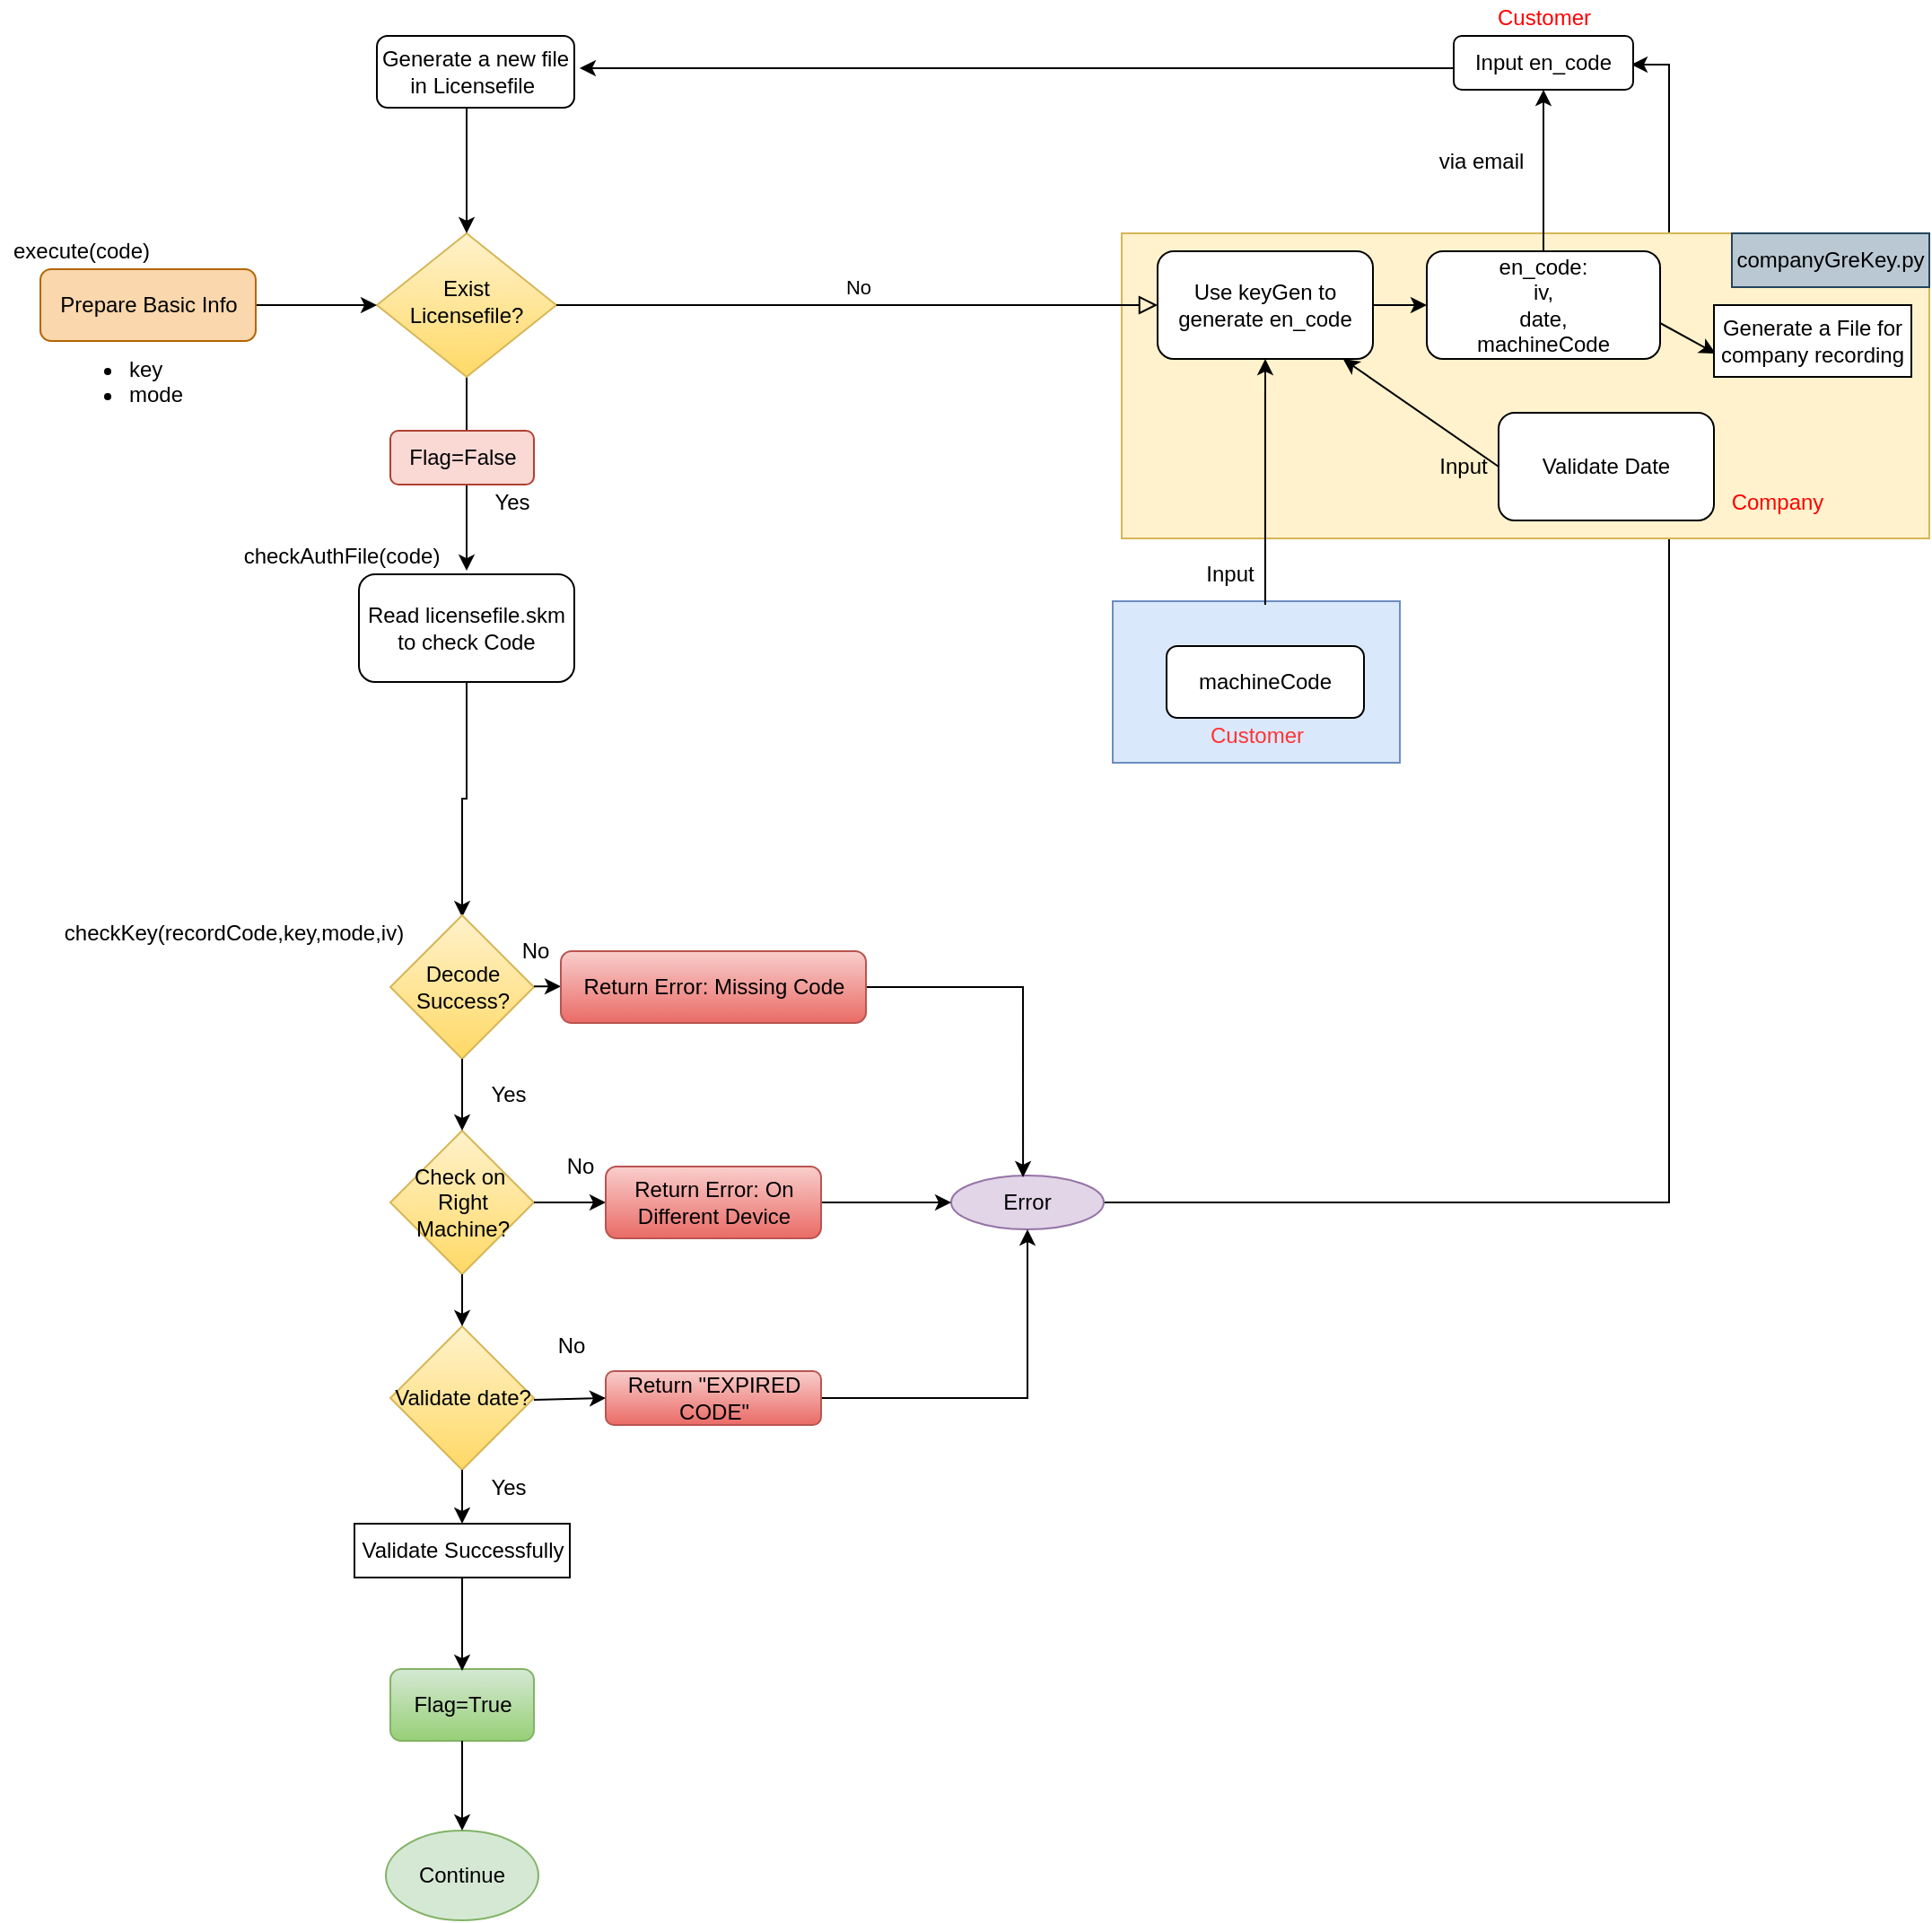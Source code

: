 <mxfile version="14.5.4" type="github">
  <diagram id="C5RBs43oDa-KdzZeNtuy" name="Page-1">
    <mxGraphModel dx="2177" dy="1938" grid="1" gridSize="10" guides="1" tooltips="1" connect="0" arrows="1" fold="1" page="1" pageScale="1" pageWidth="827" pageHeight="1169" math="0" shadow="0">
      <root>
        <mxCell id="WIyWlLk6GJQsqaUBKTNV-0" />
        <mxCell id="WIyWlLk6GJQsqaUBKTNV-1" parent="WIyWlLk6GJQsqaUBKTNV-0" />
        <mxCell id="STw9jKMT_5khMZ_rL5fU-28" style="edgeStyle=orthogonalEdgeStyle;rounded=0;orthogonalLoop=1;jettySize=auto;html=1;fontColor=#000000;entryX=0.5;entryY=-0.033;entryDx=0;entryDy=0;entryPerimeter=0;" edge="1" parent="WIyWlLk6GJQsqaUBKTNV-1" source="WIyWlLk6GJQsqaUBKTNV-6" target="jjlgMuqm8_raB_bd8EMO-87">
          <mxGeometry relative="1" as="geometry">
            <mxPoint x="220" y="390" as="targetPoint" />
          </mxGeometry>
        </mxCell>
        <mxCell id="WIyWlLk6GJQsqaUBKTNV-6" value="Exist Licensefile?" style="rhombus;whiteSpace=wrap;html=1;shadow=0;fontFamily=Helvetica;fontSize=12;align=center;strokeWidth=1;spacing=6;spacingTop=-4;gradientColor=#ffd966;fillColor=#fff2cc;strokeColor=#d6b656;" parent="WIyWlLk6GJQsqaUBKTNV-1" vertex="1">
          <mxGeometry x="170" y="60" width="100" height="80" as="geometry" />
        </mxCell>
        <mxCell id="STw9jKMT_5khMZ_rL5fU-60" value="" style="edgeStyle=orthogonalEdgeStyle;rounded=0;orthogonalLoop=1;jettySize=auto;html=1;fontColor=#000000;" edge="1" parent="WIyWlLk6GJQsqaUBKTNV-1" source="jjlgMuqm8_raB_bd8EMO-1" target="WIyWlLk6GJQsqaUBKTNV-6">
          <mxGeometry relative="1" as="geometry" />
        </mxCell>
        <mxCell id="jjlgMuqm8_raB_bd8EMO-1" value="Prepare Basic Info" style="rounded=1;whiteSpace=wrap;html=1;fillColor=#fad7ac;strokeColor=#b46504;" parent="WIyWlLk6GJQsqaUBKTNV-1" vertex="1">
          <mxGeometry x="-17.5" y="80" width="120" height="40" as="geometry" />
        </mxCell>
        <mxCell id="jjlgMuqm8_raB_bd8EMO-12" style="edgeStyle=orthogonalEdgeStyle;rounded=0;orthogonalLoop=1;jettySize=auto;html=1;" parent="WIyWlLk6GJQsqaUBKTNV-1" source="jjlgMuqm8_raB_bd8EMO-5" target="WIyWlLk6GJQsqaUBKTNV-6" edge="1">
          <mxGeometry relative="1" as="geometry">
            <Array as="points">
              <mxPoint x="220" y="30" />
            </Array>
          </mxGeometry>
        </mxCell>
        <mxCell id="jjlgMuqm8_raB_bd8EMO-8" value="&lt;div&gt;&lt;br&gt;&lt;/div&gt;&lt;ul&gt;&lt;li&gt;key&lt;/li&gt;&lt;li&gt;mode&lt;/li&gt;&lt;/ul&gt;" style="text;strokeColor=none;fillColor=none;html=1;whiteSpace=wrap;verticalAlign=middle;overflow=hidden;" parent="WIyWlLk6GJQsqaUBKTNV-1" vertex="1">
          <mxGeometry x="-10" y="100" width="102.5" height="70" as="geometry" />
        </mxCell>
        <mxCell id="jjlgMuqm8_raB_bd8EMO-67" style="edgeStyle=orthogonalEdgeStyle;rounded=0;orthogonalLoop=1;jettySize=auto;html=1;exitX=0.5;exitY=1;exitDx=0;exitDy=0;" parent="WIyWlLk6GJQsqaUBKTNV-1" source="jjlgMuqm8_raB_bd8EMO-1" target="jjlgMuqm8_raB_bd8EMO-1" edge="1">
          <mxGeometry relative="1" as="geometry" />
        </mxCell>
        <mxCell id="jjlgMuqm8_raB_bd8EMO-86" value="checkAuthFile(code)" style="text;html=1;align=center;verticalAlign=middle;resizable=0;points=[];autosize=1;" parent="WIyWlLk6GJQsqaUBKTNV-1" vertex="1">
          <mxGeometry x="90" y="230" width="120" height="20" as="geometry" />
        </mxCell>
        <mxCell id="STw9jKMT_5khMZ_rL5fU-31" style="edgeStyle=orthogonalEdgeStyle;rounded=0;orthogonalLoop=1;jettySize=auto;html=1;fontColor=#000000;entryX=0.5;entryY=0.013;entryDx=0;entryDy=0;entryPerimeter=0;" edge="1" parent="WIyWlLk6GJQsqaUBKTNV-1" source="jjlgMuqm8_raB_bd8EMO-87" target="jjlgMuqm8_raB_bd8EMO-42">
          <mxGeometry relative="1" as="geometry">
            <mxPoint x="220" y="630" as="targetPoint" />
          </mxGeometry>
        </mxCell>
        <mxCell id="jjlgMuqm8_raB_bd8EMO-87" value="Read licensefile.skm to check Code" style="rounded=1;whiteSpace=wrap;html=1;" parent="WIyWlLk6GJQsqaUBKTNV-1" vertex="1">
          <mxGeometry x="160" y="250" width="120" height="60" as="geometry" />
        </mxCell>
        <mxCell id="STw9jKMT_5khMZ_rL5fU-27" style="edgeStyle=orthogonalEdgeStyle;rounded=0;orthogonalLoop=1;jettySize=auto;html=1;entryX=1.027;entryY=0.45;entryDx=0;entryDy=0;entryPerimeter=0;fontColor=#000000;" edge="1" parent="WIyWlLk6GJQsqaUBKTNV-1" source="STw9jKMT_5khMZ_rL5fU-24" target="jjlgMuqm8_raB_bd8EMO-5">
          <mxGeometry relative="1" as="geometry">
            <Array as="points">
              <mxPoint x="510" y="-32" />
              <mxPoint x="510" y="-32" />
            </Array>
          </mxGeometry>
        </mxCell>
        <mxCell id="jjlgMuqm8_raB_bd8EMO-5" value="Generate a new file in Licensefile&amp;nbsp;" style="rounded=1;whiteSpace=wrap;html=1;" parent="WIyWlLk6GJQsqaUBKTNV-1" vertex="1">
          <mxGeometry x="170" y="-50" width="110" height="40" as="geometry" />
        </mxCell>
        <mxCell id="STw9jKMT_5khMZ_rL5fU-40" value="Flag=False" style="rounded=1;whiteSpace=wrap;html=1;fillColor=#fad9d5;strokeColor=#ae4132;" vertex="1" parent="WIyWlLk6GJQsqaUBKTNV-1">
          <mxGeometry x="177.5" y="170" width="80" height="30" as="geometry" />
        </mxCell>
        <mxCell id="STw9jKMT_5khMZ_rL5fU-41" value="Yes" style="text;html=1;align=center;verticalAlign=middle;resizable=0;points=[];autosize=1;fontColor=#000000;" vertex="1" parent="WIyWlLk6GJQsqaUBKTNV-1">
          <mxGeometry x="225" y="200" width="40" height="20" as="geometry" />
        </mxCell>
        <mxCell id="jjlgMuqm8_raB_bd8EMO-42" value="Decode&lt;br&gt;Success?" style="rhombus;whiteSpace=wrap;html=1;gradientColor=#ffd966;fillColor=#fff2cc;strokeColor=#d6b656;" parent="WIyWlLk6GJQsqaUBKTNV-1" vertex="1">
          <mxGeometry x="177.5" y="440" width="80" height="80" as="geometry" />
        </mxCell>
        <mxCell id="jjlgMuqm8_raB_bd8EMO-43" value="Validate date?" style="rhombus;whiteSpace=wrap;html=1;gradientColor=#ffd966;fillColor=#fff2cc;strokeColor=#d6b656;" parent="WIyWlLk6GJQsqaUBKTNV-1" vertex="1">
          <mxGeometry x="177.5" y="669" width="80" height="80" as="geometry" />
        </mxCell>
        <mxCell id="jjlgMuqm8_raB_bd8EMO-46" value="Validate Successfully" style="whiteSpace=wrap;html=1;" parent="WIyWlLk6GJQsqaUBKTNV-1" vertex="1">
          <mxGeometry x="157.5" y="779" width="120" height="30" as="geometry" />
        </mxCell>
        <mxCell id="jjlgMuqm8_raB_bd8EMO-50" value="Yes" style="text;html=1;align=center;verticalAlign=middle;resizable=0;points=[];autosize=1;" parent="WIyWlLk6GJQsqaUBKTNV-1" vertex="1">
          <mxGeometry x="222.5" y="530" width="40" height="20" as="geometry" />
        </mxCell>
        <mxCell id="jjlgMuqm8_raB_bd8EMO-52" value="Yes" style="text;html=1;align=center;verticalAlign=middle;resizable=0;points=[];autosize=1;" parent="WIyWlLk6GJQsqaUBKTNV-1" vertex="1">
          <mxGeometry x="222.5" y="749" width="40" height="20" as="geometry" />
        </mxCell>
        <mxCell id="STw9jKMT_5khMZ_rL5fU-57" style="edgeStyle=orthogonalEdgeStyle;rounded=0;orthogonalLoop=1;jettySize=auto;html=1;entryX=0.99;entryY=0.533;entryDx=0;entryDy=0;entryPerimeter=0;fontColor=#000000;" edge="1" parent="WIyWlLk6GJQsqaUBKTNV-1" source="jjlgMuqm8_raB_bd8EMO-53" target="STw9jKMT_5khMZ_rL5fU-24">
          <mxGeometry relative="1" as="geometry" />
        </mxCell>
        <mxCell id="jjlgMuqm8_raB_bd8EMO-53" value="Error" style="ellipse;whiteSpace=wrap;html=1;fillColor=#e1d5e7;strokeColor=#9673a6;" parent="WIyWlLk6GJQsqaUBKTNV-1" vertex="1">
          <mxGeometry x="490" y="585" width="85" height="30" as="geometry" />
        </mxCell>
        <mxCell id="jjlgMuqm8_raB_bd8EMO-62" value="No" style="text;html=1;align=center;verticalAlign=middle;resizable=0;points=[];autosize=1;" parent="WIyWlLk6GJQsqaUBKTNV-1" vertex="1">
          <mxGeometry x="242.5" y="450" width="30" height="20" as="geometry" />
        </mxCell>
        <mxCell id="jjlgMuqm8_raB_bd8EMO-73" value="Check on&amp;nbsp; Right Machine?" style="rhombus;whiteSpace=wrap;html=1;gradientColor=#ffd966;fillColor=#fff2cc;strokeColor=#d6b656;" parent="WIyWlLk6GJQsqaUBKTNV-1" vertex="1">
          <mxGeometry x="177.5" y="560" width="80" height="80" as="geometry" />
        </mxCell>
        <mxCell id="jjlgMuqm8_raB_bd8EMO-75" value="" style="endArrow=classic;html=1;exitX=1;exitY=0.5;exitDx=0;exitDy=0;" parent="WIyWlLk6GJQsqaUBKTNV-1" source="jjlgMuqm8_raB_bd8EMO-73" edge="1">
          <mxGeometry x="-10" y="440" width="50" height="50" as="geometry">
            <mxPoint x="263.5" y="600" as="sourcePoint" />
            <mxPoint x="297.5" y="600" as="targetPoint" />
          </mxGeometry>
        </mxCell>
        <mxCell id="jjlgMuqm8_raB_bd8EMO-76" value="No" style="text;html=1;align=center;verticalAlign=middle;resizable=0;points=[];autosize=1;" parent="WIyWlLk6GJQsqaUBKTNV-1" vertex="1">
          <mxGeometry x="267.5" y="570" width="30" height="20" as="geometry" />
        </mxCell>
        <mxCell id="STw9jKMT_5khMZ_rL5fU-55" value="" style="edgeStyle=orthogonalEdgeStyle;rounded=0;orthogonalLoop=1;jettySize=auto;html=1;fontColor=#000000;" edge="1" parent="WIyWlLk6GJQsqaUBKTNV-1" source="jjlgMuqm8_raB_bd8EMO-83" target="jjlgMuqm8_raB_bd8EMO-53">
          <mxGeometry relative="1" as="geometry" />
        </mxCell>
        <mxCell id="jjlgMuqm8_raB_bd8EMO-83" value="Return Error: On Different Device" style="rounded=1;whiteSpace=wrap;html=1;gradientColor=#ea6b66;fillColor=#f8cecc;strokeColor=#b85450;" parent="WIyWlLk6GJQsqaUBKTNV-1" vertex="1">
          <mxGeometry x="297.5" y="580" width="120" height="40" as="geometry" />
        </mxCell>
        <mxCell id="jjlgMuqm8_raB_bd8EMO-92" value="checkKey(recordCode,key,mode,iv)" style="text;html=1;align=center;verticalAlign=middle;resizable=0;points=[];autosize=1;" parent="WIyWlLk6GJQsqaUBKTNV-1" vertex="1">
          <mxGeometry x="-10" y="440" width="200" height="20" as="geometry" />
        </mxCell>
        <mxCell id="STw9jKMT_5khMZ_rL5fU-53" style="edgeStyle=orthogonalEdgeStyle;rounded=0;orthogonalLoop=1;jettySize=auto;html=1;fontColor=#000000;" edge="1" parent="WIyWlLk6GJQsqaUBKTNV-1" source="jjlgMuqm8_raB_bd8EMO-95" target="jjlgMuqm8_raB_bd8EMO-53">
          <mxGeometry relative="1" as="geometry" />
        </mxCell>
        <mxCell id="jjlgMuqm8_raB_bd8EMO-95" value="Return &quot;EXPIRED CODE&quot;" style="rounded=1;whiteSpace=wrap;html=1;gradientColor=#ea6b66;fillColor=#f8cecc;strokeColor=#b85450;" parent="WIyWlLk6GJQsqaUBKTNV-1" vertex="1">
          <mxGeometry x="297.5" y="694" width="120" height="30" as="geometry" />
        </mxCell>
        <mxCell id="jjlgMuqm8_raB_bd8EMO-96" value="" style="endArrow=classic;html=1;entryX=0.5;entryY=0;entryDx=0;entryDy=0;" parent="WIyWlLk6GJQsqaUBKTNV-1" target="jjlgMuqm8_raB_bd8EMO-46" edge="1">
          <mxGeometry x="-10" y="440" width="50" height="50" as="geometry">
            <mxPoint x="217.5" y="749" as="sourcePoint" />
            <mxPoint x="267.5" y="699" as="targetPoint" />
          </mxGeometry>
        </mxCell>
        <mxCell id="jjlgMuqm8_raB_bd8EMO-97" value="" style="endArrow=classic;html=1;entryX=0;entryY=0.5;entryDx=0;entryDy=0;" parent="WIyWlLk6GJQsqaUBKTNV-1" target="jjlgMuqm8_raB_bd8EMO-95" edge="1">
          <mxGeometry x="-10" y="440" width="50" height="50" as="geometry">
            <mxPoint x="257.5" y="710" as="sourcePoint" />
            <mxPoint x="307.5" y="660" as="targetPoint" />
          </mxGeometry>
        </mxCell>
        <mxCell id="jjlgMuqm8_raB_bd8EMO-98" value="" style="endArrow=classic;html=1;entryX=0.5;entryY=0;entryDx=0;entryDy=0;" parent="WIyWlLk6GJQsqaUBKTNV-1" target="jjlgMuqm8_raB_bd8EMO-73" edge="1">
          <mxGeometry x="-10" y="440" width="50" height="50" as="geometry">
            <mxPoint x="217.5" y="520" as="sourcePoint" />
            <mxPoint x="267.5" y="470" as="targetPoint" />
          </mxGeometry>
        </mxCell>
        <mxCell id="jjlgMuqm8_raB_bd8EMO-99" value="" style="endArrow=classic;html=1;entryX=0.5;entryY=0;entryDx=0;entryDy=0;" parent="WIyWlLk6GJQsqaUBKTNV-1" target="jjlgMuqm8_raB_bd8EMO-43" edge="1">
          <mxGeometry x="-10" y="440" width="50" height="50" as="geometry">
            <mxPoint x="217.5" y="640" as="sourcePoint" />
            <mxPoint x="267.5" y="590" as="targetPoint" />
          </mxGeometry>
        </mxCell>
        <mxCell id="STw9jKMT_5khMZ_rL5fU-34" value="" style="endArrow=classic;html=1;" edge="1" parent="WIyWlLk6GJQsqaUBKTNV-1" target="STw9jKMT_5khMZ_rL5fU-33">
          <mxGeometry x="-10" y="440" width="50" height="50" as="geometry">
            <mxPoint x="257.5" y="479.58" as="sourcePoint" />
            <mxPoint x="477.5" y="480" as="targetPoint" />
            <Array as="points" />
          </mxGeometry>
        </mxCell>
        <mxCell id="STw9jKMT_5khMZ_rL5fU-56" style="edgeStyle=orthogonalEdgeStyle;rounded=0;orthogonalLoop=1;jettySize=auto;html=1;fontColor=#000000;entryX=0.471;entryY=0.033;entryDx=0;entryDy=0;entryPerimeter=0;" edge="1" parent="WIyWlLk6GJQsqaUBKTNV-1" source="STw9jKMT_5khMZ_rL5fU-33" target="jjlgMuqm8_raB_bd8EMO-53">
          <mxGeometry relative="1" as="geometry">
            <mxPoint x="530" y="580" as="targetPoint" />
          </mxGeometry>
        </mxCell>
        <mxCell id="STw9jKMT_5khMZ_rL5fU-33" value="Return Error: Missing Code" style="rounded=1;whiteSpace=wrap;html=1;gradientColor=#ea6b66;fillColor=#f8cecc;strokeColor=#b85450;" vertex="1" parent="WIyWlLk6GJQsqaUBKTNV-1">
          <mxGeometry x="272.5" y="460" width="170" height="40" as="geometry" />
        </mxCell>
        <mxCell id="STw9jKMT_5khMZ_rL5fU-35" value="Flag=True" style="rounded=1;whiteSpace=wrap;html=1;fillColor=#d5e8d4;strokeColor=#82b366;gradientColor=#97d077;" vertex="1" parent="WIyWlLk6GJQsqaUBKTNV-1">
          <mxGeometry x="177.5" y="860" width="80" height="40" as="geometry" />
        </mxCell>
        <mxCell id="STw9jKMT_5khMZ_rL5fU-36" style="edgeStyle=orthogonalEdgeStyle;rounded=0;orthogonalLoop=1;jettySize=auto;html=1;entryX=0.5;entryY=0.025;entryDx=0;entryDy=0;entryPerimeter=0;fontColor=#000000;" edge="1" parent="WIyWlLk6GJQsqaUBKTNV-1" source="jjlgMuqm8_raB_bd8EMO-46" target="STw9jKMT_5khMZ_rL5fU-35">
          <mxGeometry x="-10" y="440" as="geometry" />
        </mxCell>
        <mxCell id="STw9jKMT_5khMZ_rL5fU-37" value="Continue" style="ellipse;whiteSpace=wrap;html=1;fillColor=#d5e8d4;strokeColor=#82b366;" vertex="1" parent="WIyWlLk6GJQsqaUBKTNV-1">
          <mxGeometry x="175" y="950" width="85" height="50" as="geometry" />
        </mxCell>
        <mxCell id="STw9jKMT_5khMZ_rL5fU-38" value="" style="edgeStyle=orthogonalEdgeStyle;rounded=0;orthogonalLoop=1;jettySize=auto;html=1;fontColor=#000000;" edge="1" parent="WIyWlLk6GJQsqaUBKTNV-1" source="STw9jKMT_5khMZ_rL5fU-35" target="STw9jKMT_5khMZ_rL5fU-37">
          <mxGeometry x="-10" y="440" as="geometry" />
        </mxCell>
        <mxCell id="STw9jKMT_5khMZ_rL5fU-46" value="No" style="text;html=1;align=center;verticalAlign=middle;resizable=0;points=[];autosize=1;fontColor=#000000;" vertex="1" parent="WIyWlLk6GJQsqaUBKTNV-1">
          <mxGeometry x="262.5" y="670" width="30" height="20" as="geometry" />
        </mxCell>
        <mxCell id="STw9jKMT_5khMZ_rL5fU-50" value="" style="group" vertex="1" connectable="0" parent="WIyWlLk6GJQsqaUBKTNV-1">
          <mxGeometry x="580" y="-70" width="455" height="425" as="geometry" />
        </mxCell>
        <mxCell id="STw9jKMT_5khMZ_rL5fU-24" value="Input en_code" style="rounded=1;whiteSpace=wrap;html=1;fontColor=#000000;" vertex="1" parent="STw9jKMT_5khMZ_rL5fU-50">
          <mxGeometry x="190" y="20" width="100" height="30" as="geometry" />
        </mxCell>
        <mxCell id="STw9jKMT_5khMZ_rL5fU-5" value="" style="whiteSpace=wrap;html=1;fillColor=#fff2cc;strokeColor=#d6b656;" vertex="1" parent="STw9jKMT_5khMZ_rL5fU-50">
          <mxGeometry x="5" y="130" width="450" height="170" as="geometry" />
        </mxCell>
        <mxCell id="STw9jKMT_5khMZ_rL5fU-7" value="" style="rounded=0;whiteSpace=wrap;html=1;fillColor=#dae8fc;strokeColor=#6c8ebf;" vertex="1" parent="STw9jKMT_5khMZ_rL5fU-50">
          <mxGeometry y="335" width="160" height="90" as="geometry" />
        </mxCell>
        <mxCell id="STw9jKMT_5khMZ_rL5fU-25" value="" style="edgeStyle=orthogonalEdgeStyle;rounded=0;orthogonalLoop=1;jettySize=auto;html=1;fontColor=#000000;" edge="1" parent="STw9jKMT_5khMZ_rL5fU-50" source="jjlgMuqm8_raB_bd8EMO-9" target="STw9jKMT_5khMZ_rL5fU-24">
          <mxGeometry relative="1" as="geometry" />
        </mxCell>
        <mxCell id="jjlgMuqm8_raB_bd8EMO-9" value="en_code: &lt;br&gt;iv,&lt;br&gt;date,&lt;br&gt;machineCode" style="whiteSpace=wrap;html=1;rounded=1;shadow=0;strokeWidth=1;glass=0;" parent="STw9jKMT_5khMZ_rL5fU-50" vertex="1">
          <mxGeometry x="175" y="140" width="130" height="60" as="geometry" />
        </mxCell>
        <mxCell id="jjlgMuqm8_raB_bd8EMO-65" value="Use keyGen to generate en_code" style="rounded=1;whiteSpace=wrap;html=1;" parent="STw9jKMT_5khMZ_rL5fU-50" vertex="1">
          <mxGeometry x="25" y="140" width="120" height="60" as="geometry" />
        </mxCell>
        <mxCell id="jjlgMuqm8_raB_bd8EMO-10" value="" style="edgeStyle=orthogonalEdgeStyle;rounded=0;orthogonalLoop=1;jettySize=auto;html=1;exitX=1;exitY=0.5;exitDx=0;exitDy=0;" parent="STw9jKMT_5khMZ_rL5fU-50" source="jjlgMuqm8_raB_bd8EMO-65" target="jjlgMuqm8_raB_bd8EMO-9" edge="1">
          <mxGeometry y="70" as="geometry">
            <mxPoint x="225" y="250" as="sourcePoint" />
          </mxGeometry>
        </mxCell>
        <mxCell id="STw9jKMT_5khMZ_rL5fU-0" value="machineCode" style="rounded=1;whiteSpace=wrap;html=1;" vertex="1" parent="STw9jKMT_5khMZ_rL5fU-50">
          <mxGeometry x="30" y="360" width="110" height="40" as="geometry" />
        </mxCell>
        <mxCell id="STw9jKMT_5khMZ_rL5fU-1" value="Customer" style="text;html=1;align=center;verticalAlign=middle;resizable=0;points=[];autosize=1;fontColor=#FF3333;" vertex="1" parent="STw9jKMT_5khMZ_rL5fU-50">
          <mxGeometry x="45" y="400" width="70" height="20" as="geometry" />
        </mxCell>
        <mxCell id="STw9jKMT_5khMZ_rL5fU-2" value="" style="endArrow=classic;html=1;exitX=0.531;exitY=0.022;exitDx=0;exitDy=0;exitPerimeter=0;" edge="1" parent="STw9jKMT_5khMZ_rL5fU-50" source="STw9jKMT_5khMZ_rL5fU-7" target="jjlgMuqm8_raB_bd8EMO-65">
          <mxGeometry y="70" width="50" height="50" as="geometry">
            <mxPoint x="85" y="330" as="sourcePoint" />
            <mxPoint x="195" y="290" as="targetPoint" />
          </mxGeometry>
        </mxCell>
        <mxCell id="STw9jKMT_5khMZ_rL5fU-6" value="Company" style="text;html=1;align=center;verticalAlign=middle;resizable=0;points=[];autosize=1;fontColor=#FF0000;" vertex="1" parent="STw9jKMT_5khMZ_rL5fU-50">
          <mxGeometry x="335" y="270" width="70" height="20" as="geometry" />
        </mxCell>
        <mxCell id="STw9jKMT_5khMZ_rL5fU-8" value="" style="endArrow=classic;html=1;fontColor=#FF3333;" edge="1" parent="STw9jKMT_5khMZ_rL5fU-50" target="jjlgMuqm8_raB_bd8EMO-65">
          <mxGeometry y="70" width="50" height="50" as="geometry">
            <mxPoint x="215" y="260" as="sourcePoint" />
            <mxPoint x="145" y="220" as="targetPoint" />
          </mxGeometry>
        </mxCell>
        <mxCell id="STw9jKMT_5khMZ_rL5fU-9" value="Validate Date" style="rounded=1;whiteSpace=wrap;html=1;" vertex="1" parent="STw9jKMT_5khMZ_rL5fU-50">
          <mxGeometry x="215" y="230" width="120" height="60" as="geometry" />
        </mxCell>
        <mxCell id="STw9jKMT_5khMZ_rL5fU-12" value="companyGreKey.py" style="rounded=0;whiteSpace=wrap;html=1;fillColor=#bac8d3;strokeColor=#23445d;" vertex="1" parent="STw9jKMT_5khMZ_rL5fU-50">
          <mxGeometry x="345" y="130" width="110" height="30" as="geometry" />
        </mxCell>
        <mxCell id="STw9jKMT_5khMZ_rL5fU-14" value="" style="endArrow=classic;html=1;fontColor=#000000;entryX=0.009;entryY=0.675;entryDx=0;entryDy=0;entryPerimeter=0;" edge="1" parent="STw9jKMT_5khMZ_rL5fU-50" target="STw9jKMT_5khMZ_rL5fU-15">
          <mxGeometry y="70" width="50" height="50" as="geometry">
            <mxPoint x="305" y="180" as="sourcePoint" />
            <mxPoint x="315" y="380" as="targetPoint" />
          </mxGeometry>
        </mxCell>
        <mxCell id="STw9jKMT_5khMZ_rL5fU-15" value="Generate a File for company recording" style="rounded=0;whiteSpace=wrap;html=1;fontColor=#000000;" vertex="1" parent="STw9jKMT_5khMZ_rL5fU-50">
          <mxGeometry x="335" y="170" width="110" height="40" as="geometry" />
        </mxCell>
        <mxCell id="STw9jKMT_5khMZ_rL5fU-26" value="&lt;font color=&quot;#ff0000&quot;&gt;Customer&lt;/font&gt;" style="text;html=1;align=center;verticalAlign=middle;resizable=0;points=[];autosize=1;fontColor=#000000;" vertex="1" parent="STw9jKMT_5khMZ_rL5fU-50">
          <mxGeometry x="205" width="70" height="20" as="geometry" />
        </mxCell>
        <mxCell id="STw9jKMT_5khMZ_rL5fU-62" value="via email" style="text;html=1;align=center;verticalAlign=middle;resizable=0;points=[];autosize=1;fontColor=#000000;" vertex="1" parent="STw9jKMT_5khMZ_rL5fU-50">
          <mxGeometry x="175" y="80" width="60" height="20" as="geometry" />
        </mxCell>
        <mxCell id="STw9jKMT_5khMZ_rL5fU-63" value="Input" style="text;html=1;align=center;verticalAlign=middle;resizable=0;points=[];autosize=1;fontColor=#000000;" vertex="1" parent="STw9jKMT_5khMZ_rL5fU-50">
          <mxGeometry x="45" y="310" width="40" height="20" as="geometry" />
        </mxCell>
        <mxCell id="STw9jKMT_5khMZ_rL5fU-64" value="Input" style="text;html=1;align=center;verticalAlign=middle;resizable=0;points=[];autosize=1;fontColor=#000000;" vertex="1" parent="STw9jKMT_5khMZ_rL5fU-50">
          <mxGeometry x="175" y="250" width="40" height="20" as="geometry" />
        </mxCell>
        <mxCell id="WIyWlLk6GJQsqaUBKTNV-5" value="No" style="edgeStyle=orthogonalEdgeStyle;rounded=0;html=1;jettySize=auto;orthogonalLoop=1;fontSize=11;endArrow=block;endFill=0;endSize=8;strokeWidth=1;shadow=0;labelBackgroundColor=none;entryX=0;entryY=0.5;entryDx=0;entryDy=0;" parent="WIyWlLk6GJQsqaUBKTNV-1" source="WIyWlLk6GJQsqaUBKTNV-6" target="jjlgMuqm8_raB_bd8EMO-65" edge="1">
          <mxGeometry y="10" relative="1" as="geometry">
            <mxPoint as="offset" />
          </mxGeometry>
        </mxCell>
        <mxCell id="STw9jKMT_5khMZ_rL5fU-61" value="execute(code)" style="text;html=1;align=center;verticalAlign=middle;resizable=0;points=[];autosize=1;fontColor=#000000;" vertex="1" parent="WIyWlLk6GJQsqaUBKTNV-1">
          <mxGeometry x="-40" y="60" width="90" height="20" as="geometry" />
        </mxCell>
      </root>
    </mxGraphModel>
  </diagram>
</mxfile>
